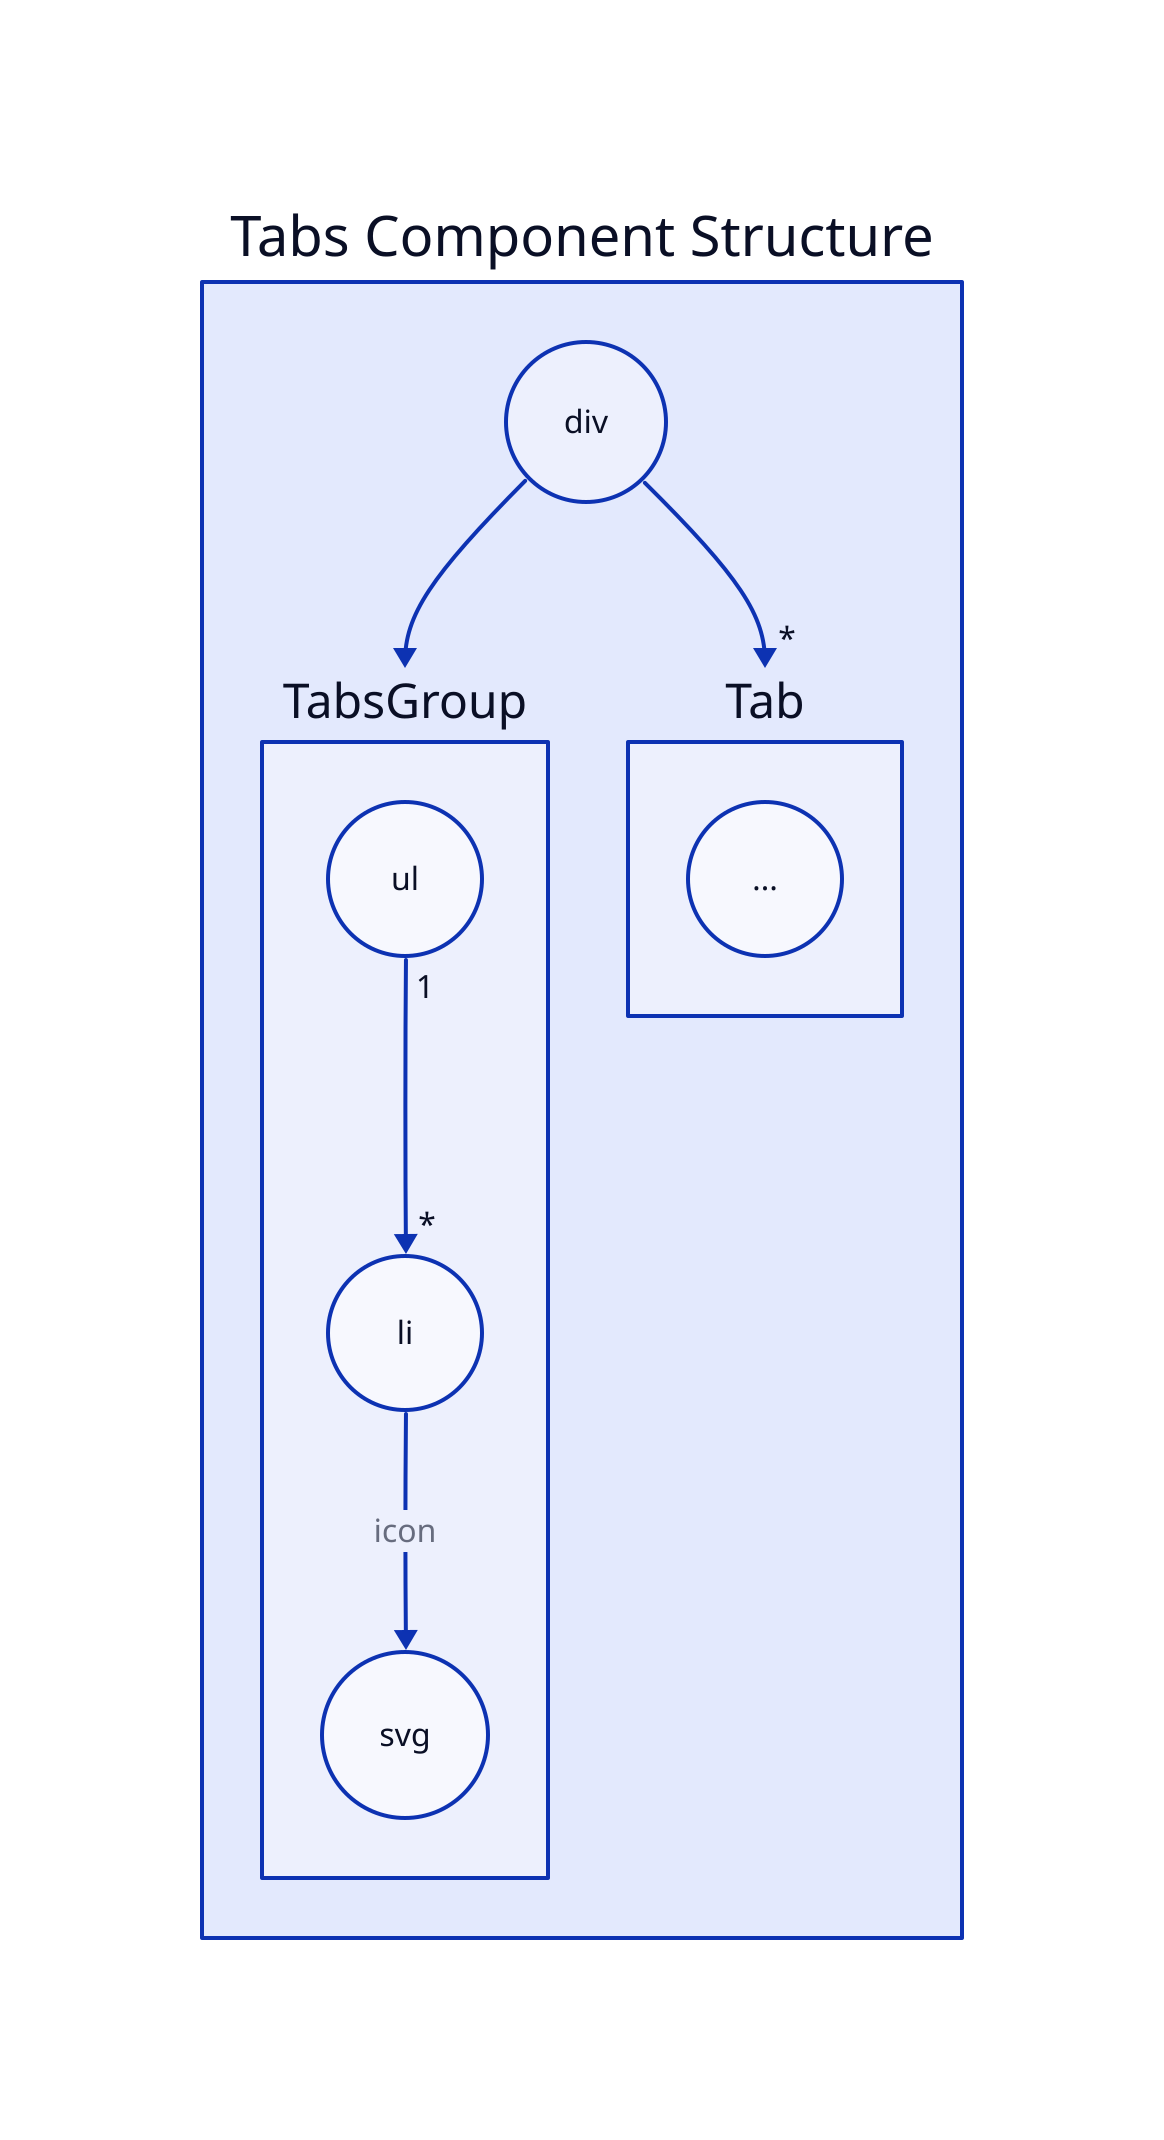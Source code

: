 # Layout Engine: Dagre
DOM: "Tabs Component Structure" {
  TabsGroup: {
    # keys, shapes and labels
    list.shape: circle
    list: "ul"

    item.shape: circle
    item: "li"
    svg.shape: circle
    # connections
    item -> svg: icon

    list -> item: {
      source-arrowhead: 1
      target-arrowhead: *
    }
  }

  Tab: {
    elem.shape: circle
    elem: "..."
  }

  # connections
  div.shape: circle
  div -> TabsGroup
  div -> Tab: {
    target-arrowhead: *
  }
}

